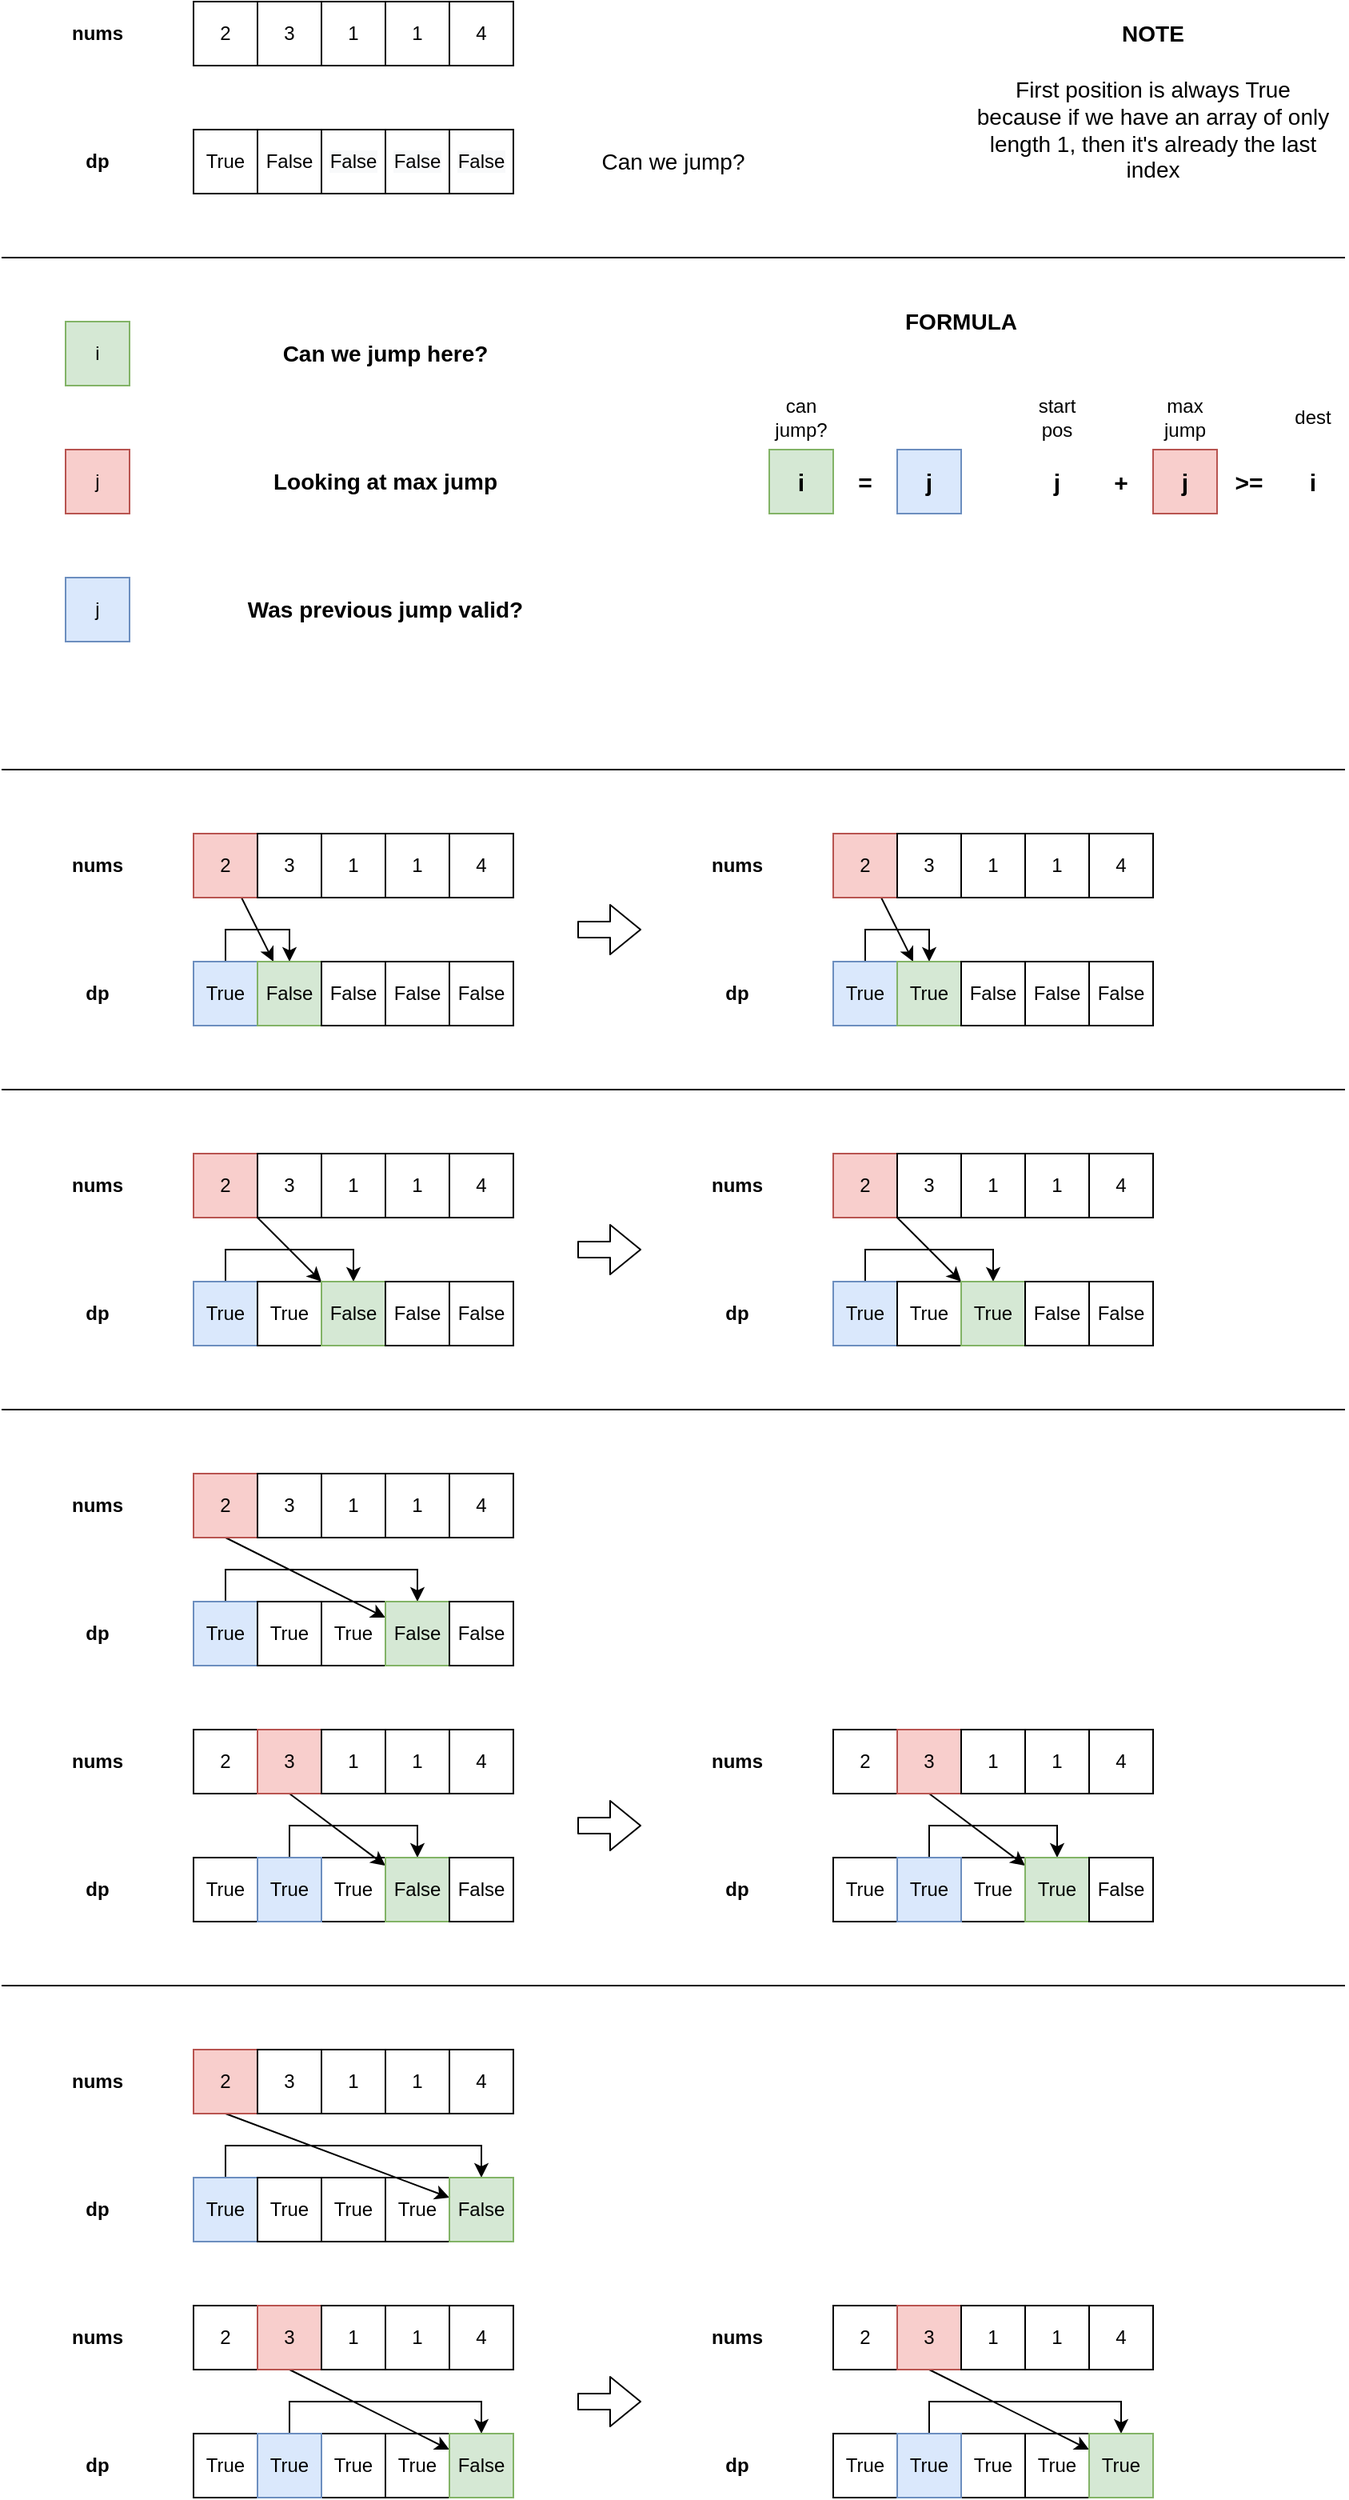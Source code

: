 <mxfile version="15.2.9" type="device"><diagram id="KZQVEzHMO0jpDMkzLU8p" name="Page-1"><mxGraphModel dx="1422" dy="805" grid="1" gridSize="10" guides="1" tooltips="1" connect="1" arrows="1" fold="1" page="1" pageScale="1" pageWidth="850" pageHeight="1100" math="0" shadow="0"><root><mxCell id="0"/><mxCell id="1" parent="0"/><mxCell id="sEmjUcZrNXA3cpRAIByS-242" value="True" style="rounded=0;whiteSpace=wrap;html=1;" vertex="1" parent="1"><mxGeometry x="640" y="1560" width="40" height="40" as="geometry"/></mxCell><mxCell id="sEmjUcZrNXA3cpRAIByS-211" value="True" style="rounded=0;whiteSpace=wrap;html=1;" vertex="1" parent="1"><mxGeometry x="240" y="1400" width="40" height="40" as="geometry"/></mxCell><mxCell id="sEmjUcZrNXA3cpRAIByS-124" value="True" style="rounded=0;whiteSpace=wrap;html=1;" vertex="1" parent="1"><mxGeometry x="200" y="1040" width="40" height="40" as="geometry"/></mxCell><mxCell id="sEmjUcZrNXA3cpRAIByS-1" value="2" style="rounded=0;whiteSpace=wrap;html=1;" vertex="1" parent="1"><mxGeometry x="120" y="40" width="40" height="40" as="geometry"/></mxCell><mxCell id="sEmjUcZrNXA3cpRAIByS-2" value="3" style="rounded=0;whiteSpace=wrap;html=1;" vertex="1" parent="1"><mxGeometry x="160" y="40" width="40" height="40" as="geometry"/></mxCell><mxCell id="sEmjUcZrNXA3cpRAIByS-3" value="1" style="rounded=0;whiteSpace=wrap;html=1;" vertex="1" parent="1"><mxGeometry x="200" y="40" width="40" height="40" as="geometry"/></mxCell><mxCell id="sEmjUcZrNXA3cpRAIByS-4" value="1" style="rounded=0;whiteSpace=wrap;html=1;" vertex="1" parent="1"><mxGeometry x="240" y="40" width="40" height="40" as="geometry"/></mxCell><mxCell id="sEmjUcZrNXA3cpRAIByS-5" value="4" style="rounded=0;whiteSpace=wrap;html=1;" vertex="1" parent="1"><mxGeometry x="280" y="40" width="40" height="40" as="geometry"/></mxCell><mxCell id="sEmjUcZrNXA3cpRAIByS-6" value="True" style="rounded=0;whiteSpace=wrap;html=1;" vertex="1" parent="1"><mxGeometry x="120" y="120" width="40" height="40" as="geometry"/></mxCell><mxCell id="sEmjUcZrNXA3cpRAIByS-7" value="False" style="rounded=0;whiteSpace=wrap;html=1;" vertex="1" parent="1"><mxGeometry x="160" y="120" width="40" height="40" as="geometry"/></mxCell><mxCell id="sEmjUcZrNXA3cpRAIByS-8" value="&lt;span style=&quot;color: rgb(0, 0, 0); font-family: helvetica; font-size: 12px; font-style: normal; font-weight: 400; letter-spacing: normal; text-align: center; text-indent: 0px; text-transform: none; word-spacing: 0px; background-color: rgb(248, 249, 250); display: inline; float: none;&quot;&gt;False&lt;/span&gt;" style="rounded=0;whiteSpace=wrap;html=1;" vertex="1" parent="1"><mxGeometry x="200" y="120" width="40" height="40" as="geometry"/></mxCell><mxCell id="sEmjUcZrNXA3cpRAIByS-9" value="&lt;span style=&quot;color: rgb(0, 0, 0); font-family: helvetica; font-size: 12px; font-style: normal; font-weight: 400; letter-spacing: normal; text-align: center; text-indent: 0px; text-transform: none; word-spacing: 0px; background-color: rgb(248, 249, 250); display: inline; float: none;&quot;&gt;False&lt;/span&gt;" style="rounded=0;whiteSpace=wrap;html=1;" vertex="1" parent="1"><mxGeometry x="240" y="120" width="40" height="40" as="geometry"/></mxCell><mxCell id="sEmjUcZrNXA3cpRAIByS-10" value="&lt;span style=&quot;color: rgb(0, 0, 0); font-family: helvetica; font-size: 12px; font-style: normal; font-weight: 400; letter-spacing: normal; text-align: center; text-indent: 0px; text-transform: none; word-spacing: 0px; background-color: rgb(248, 249, 250); display: inline; float: none;&quot;&gt;False&lt;/span&gt;" style="rounded=0;whiteSpace=wrap;html=1;" vertex="1" parent="1"><mxGeometry x="280" y="120" width="40" height="40" as="geometry"/></mxCell><mxCell id="sEmjUcZrNXA3cpRAIByS-11" value="nums" style="text;html=1;strokeColor=none;fillColor=none;align=center;verticalAlign=middle;whiteSpace=wrap;rounded=0;fontStyle=1" vertex="1" parent="1"><mxGeometry x="40" y="40" width="40" height="40" as="geometry"/></mxCell><mxCell id="sEmjUcZrNXA3cpRAIByS-12" value="dp" style="text;html=1;strokeColor=none;fillColor=none;align=center;verticalAlign=middle;whiteSpace=wrap;rounded=0;fontStyle=1" vertex="1" parent="1"><mxGeometry x="40" y="120" width="40" height="40" as="geometry"/></mxCell><mxCell id="sEmjUcZrNXA3cpRAIByS-19" value="" style="endArrow=none;html=1;" edge="1" parent="1"><mxGeometry width="50" height="50" relative="1" as="geometry"><mxPoint y="200" as="sourcePoint"/><mxPoint x="840" y="200" as="targetPoint"/></mxGeometry></mxCell><mxCell id="sEmjUcZrNXA3cpRAIByS-142" style="rounded=0;orthogonalLoop=1;jettySize=auto;html=1;fontSize=15;" edge="1" parent="1" source="sEmjUcZrNXA3cpRAIByS-20" target="sEmjUcZrNXA3cpRAIByS-26"><mxGeometry relative="1" as="geometry"><mxPoint x="220" y="620" as="targetPoint"/></mxGeometry></mxCell><mxCell id="sEmjUcZrNXA3cpRAIByS-20" value="2" style="rounded=0;whiteSpace=wrap;html=1;fillColor=#f8cecc;strokeColor=#b85450;" vertex="1" parent="1"><mxGeometry x="120" y="560" width="40" height="40" as="geometry"/></mxCell><mxCell id="sEmjUcZrNXA3cpRAIByS-21" value="3" style="rounded=0;whiteSpace=wrap;html=1;" vertex="1" parent="1"><mxGeometry x="160" y="560" width="40" height="40" as="geometry"/></mxCell><mxCell id="sEmjUcZrNXA3cpRAIByS-22" value="1" style="rounded=0;whiteSpace=wrap;html=1;" vertex="1" parent="1"><mxGeometry x="200" y="560" width="40" height="40" as="geometry"/></mxCell><mxCell id="sEmjUcZrNXA3cpRAIByS-23" value="1" style="rounded=0;whiteSpace=wrap;html=1;" vertex="1" parent="1"><mxGeometry x="240" y="560" width="40" height="40" as="geometry"/></mxCell><mxCell id="sEmjUcZrNXA3cpRAIByS-24" value="4" style="rounded=0;whiteSpace=wrap;html=1;" vertex="1" parent="1"><mxGeometry x="280" y="560" width="40" height="40" as="geometry"/></mxCell><mxCell id="sEmjUcZrNXA3cpRAIByS-146" style="edgeStyle=orthogonalEdgeStyle;rounded=0;orthogonalLoop=1;jettySize=auto;html=1;fontSize=15;" edge="1" parent="1" source="sEmjUcZrNXA3cpRAIByS-25" target="sEmjUcZrNXA3cpRAIByS-26"><mxGeometry relative="1" as="geometry"/></mxCell><mxCell id="sEmjUcZrNXA3cpRAIByS-25" value="True" style="rounded=0;whiteSpace=wrap;html=1;fillColor=#dae8fc;strokeColor=#6c8ebf;" vertex="1" parent="1"><mxGeometry x="120" y="640" width="40" height="40" as="geometry"/></mxCell><mxCell id="sEmjUcZrNXA3cpRAIByS-26" value="False" style="rounded=0;whiteSpace=wrap;html=1;fillColor=#d5e8d4;strokeColor=#82b366;" vertex="1" parent="1"><mxGeometry x="160" y="640" width="40" height="40" as="geometry"/></mxCell><mxCell id="sEmjUcZrNXA3cpRAIByS-30" value="nums" style="text;html=1;strokeColor=none;fillColor=none;align=center;verticalAlign=middle;whiteSpace=wrap;rounded=0;fontStyle=1" vertex="1" parent="1"><mxGeometry x="40" y="560" width="40" height="40" as="geometry"/></mxCell><mxCell id="sEmjUcZrNXA3cpRAIByS-31" value="dp" style="text;html=1;strokeColor=none;fillColor=none;align=center;verticalAlign=middle;whiteSpace=wrap;rounded=0;fontStyle=1" vertex="1" parent="1"><mxGeometry x="40" y="640" width="40" height="40" as="geometry"/></mxCell><mxCell id="sEmjUcZrNXA3cpRAIByS-32" value="i" style="rounded=0;whiteSpace=wrap;html=1;fillColor=#d5e8d4;strokeColor=#82b366;" vertex="1" parent="1"><mxGeometry x="40" y="240" width="40" height="40" as="geometry"/></mxCell><mxCell id="sEmjUcZrNXA3cpRAIByS-33" value="j" style="rounded=0;whiteSpace=wrap;html=1;fillColor=#f8cecc;strokeColor=#b85450;" vertex="1" parent="1"><mxGeometry x="40" y="320" width="40" height="40" as="geometry"/></mxCell><mxCell id="sEmjUcZrNXA3cpRAIByS-34" value="Can we jump here?" style="text;html=1;strokeColor=none;fillColor=none;align=center;verticalAlign=middle;whiteSpace=wrap;rounded=0;fontSize=14;fontStyle=1" vertex="1" parent="1"><mxGeometry x="120" y="240" width="240" height="40" as="geometry"/></mxCell><mxCell id="sEmjUcZrNXA3cpRAIByS-35" value="Looking at max jump" style="text;html=1;strokeColor=none;fillColor=none;align=center;verticalAlign=middle;whiteSpace=wrap;rounded=0;fontSize=14;fontStyle=1" vertex="1" parent="1"><mxGeometry x="120" y="320" width="240" height="40" as="geometry"/></mxCell><mxCell id="sEmjUcZrNXA3cpRAIByS-36" value="" style="endArrow=none;html=1;" edge="1" parent="1"><mxGeometry width="50" height="50" relative="1" as="geometry"><mxPoint y="520" as="sourcePoint"/><mxPoint x="840" y="520" as="targetPoint"/></mxGeometry></mxCell><mxCell id="sEmjUcZrNXA3cpRAIByS-38" value="NOTE" style="text;html=1;strokeColor=none;fillColor=none;align=center;verticalAlign=middle;whiteSpace=wrap;rounded=0;fontSize=14;fontStyle=1" vertex="1" parent="1"><mxGeometry x="600" y="40" width="240" height="40" as="geometry"/></mxCell><mxCell id="sEmjUcZrNXA3cpRAIByS-39" value="First position is always True&lt;br&gt;because if we have an array of only length 1, then it's already the last index" style="text;html=1;strokeColor=none;fillColor=none;align=center;verticalAlign=top;whiteSpace=wrap;rounded=0;fontSize=14;fontStyle=0" vertex="1" parent="1"><mxGeometry x="600" y="80" width="240" height="80" as="geometry"/></mxCell><mxCell id="sEmjUcZrNXA3cpRAIByS-40" value="Can we jump?" style="text;html=1;strokeColor=none;fillColor=none;align=center;verticalAlign=middle;whiteSpace=wrap;rounded=0;fontSize=14;" vertex="1" parent="1"><mxGeometry x="360" y="120" width="120" height="40" as="geometry"/></mxCell><mxCell id="sEmjUcZrNXA3cpRAIByS-41" value="FORMULA" style="text;html=1;strokeColor=none;fillColor=none;align=center;verticalAlign=middle;whiteSpace=wrap;rounded=0;fontSize=14;fontStyle=1" vertex="1" parent="1"><mxGeometry x="480" y="220" width="240" height="40" as="geometry"/></mxCell><mxCell id="sEmjUcZrNXA3cpRAIByS-42" value="i" style="rounded=0;whiteSpace=wrap;html=1;fillColor=#d5e8d4;strokeColor=#82b366;fontSize=15;fontStyle=1" vertex="1" parent="1"><mxGeometry x="480" y="320" width="40" height="40" as="geometry"/></mxCell><mxCell id="sEmjUcZrNXA3cpRAIByS-43" value="=" style="text;html=1;strokeColor=none;fillColor=none;align=center;verticalAlign=middle;whiteSpace=wrap;rounded=0;fontStyle=1;fontSize=15;" vertex="1" parent="1"><mxGeometry x="520" y="320" width="40" height="40" as="geometry"/></mxCell><mxCell id="sEmjUcZrNXA3cpRAIByS-44" value="start&lt;br&gt;pos" style="text;html=1;strokeColor=none;fillColor=none;align=center;verticalAlign=middle;whiteSpace=wrap;rounded=0;fontStyle=0" vertex="1" parent="1"><mxGeometry x="640" y="280" width="40" height="40" as="geometry"/></mxCell><mxCell id="sEmjUcZrNXA3cpRAIByS-45" value="j" style="rounded=0;whiteSpace=wrap;html=1;fillColor=#f8cecc;strokeColor=#b85450;fontSize=15;fontStyle=1" vertex="1" parent="1"><mxGeometry x="720" y="320" width="40" height="40" as="geometry"/></mxCell><mxCell id="sEmjUcZrNXA3cpRAIByS-46" value="j" style="text;html=1;strokeColor=none;fillColor=none;align=center;verticalAlign=middle;whiteSpace=wrap;rounded=0;fontStyle=1;fontSize=15;" vertex="1" parent="1"><mxGeometry x="640" y="320" width="40" height="40" as="geometry"/></mxCell><mxCell id="sEmjUcZrNXA3cpRAIByS-47" value="+" style="text;html=1;strokeColor=none;fillColor=none;align=center;verticalAlign=middle;whiteSpace=wrap;rounded=0;fontStyle=1;fontSize=15;" vertex="1" parent="1"><mxGeometry x="680" y="320" width="40" height="40" as="geometry"/></mxCell><mxCell id="sEmjUcZrNXA3cpRAIByS-48" value="&amp;gt;=" style="text;html=1;strokeColor=none;fillColor=none;align=center;verticalAlign=middle;whiteSpace=wrap;rounded=0;fontStyle=1;fontSize=15;" vertex="1" parent="1"><mxGeometry x="760" y="320" width="40" height="40" as="geometry"/></mxCell><mxCell id="sEmjUcZrNXA3cpRAIByS-49" value="i" style="text;html=1;strokeColor=none;fillColor=none;align=center;verticalAlign=middle;whiteSpace=wrap;rounded=0;fontStyle=1;fontSize=15;" vertex="1" parent="1"><mxGeometry x="800" y="320" width="40" height="40" as="geometry"/></mxCell><mxCell id="sEmjUcZrNXA3cpRAIByS-50" value="max&lt;br&gt;jump" style="text;html=1;strokeColor=none;fillColor=none;align=center;verticalAlign=middle;whiteSpace=wrap;rounded=0;fontStyle=0" vertex="1" parent="1"><mxGeometry x="720" y="280" width="40" height="40" as="geometry"/></mxCell><mxCell id="sEmjUcZrNXA3cpRAIByS-51" value="dest" style="text;html=1;strokeColor=none;fillColor=none;align=center;verticalAlign=middle;whiteSpace=wrap;rounded=0;fontStyle=0" vertex="1" parent="1"><mxGeometry x="800" y="280" width="40" height="40" as="geometry"/></mxCell><mxCell id="sEmjUcZrNXA3cpRAIByS-52" value="can&lt;br&gt;jump?" style="text;html=1;strokeColor=none;fillColor=none;align=center;verticalAlign=middle;whiteSpace=wrap;rounded=0;fontStyle=0" vertex="1" parent="1"><mxGeometry x="480" y="280" width="40" height="40" as="geometry"/></mxCell><mxCell id="sEmjUcZrNXA3cpRAIByS-143" style="edgeStyle=none;rounded=0;orthogonalLoop=1;jettySize=auto;html=1;fontSize=15;" edge="1" parent="1" source="sEmjUcZrNXA3cpRAIByS-53" target="sEmjUcZrNXA3cpRAIByS-59"><mxGeometry relative="1" as="geometry"/></mxCell><mxCell id="sEmjUcZrNXA3cpRAIByS-53" value="2" style="rounded=0;whiteSpace=wrap;html=1;fillColor=#f8cecc;strokeColor=#b85450;" vertex="1" parent="1"><mxGeometry x="520" y="560" width="40" height="40" as="geometry"/></mxCell><mxCell id="sEmjUcZrNXA3cpRAIByS-54" value="3" style="rounded=0;whiteSpace=wrap;html=1;" vertex="1" parent="1"><mxGeometry x="560" y="560" width="40" height="40" as="geometry"/></mxCell><mxCell id="sEmjUcZrNXA3cpRAIByS-55" value="1" style="rounded=0;whiteSpace=wrap;html=1;" vertex="1" parent="1"><mxGeometry x="600" y="560" width="40" height="40" as="geometry"/></mxCell><mxCell id="sEmjUcZrNXA3cpRAIByS-56" value="1" style="rounded=0;whiteSpace=wrap;html=1;" vertex="1" parent="1"><mxGeometry x="640" y="560" width="40" height="40" as="geometry"/></mxCell><mxCell id="sEmjUcZrNXA3cpRAIByS-57" value="4" style="rounded=0;whiteSpace=wrap;html=1;" vertex="1" parent="1"><mxGeometry x="680" y="560" width="40" height="40" as="geometry"/></mxCell><mxCell id="sEmjUcZrNXA3cpRAIByS-147" style="edgeStyle=orthogonalEdgeStyle;rounded=0;orthogonalLoop=1;jettySize=auto;html=1;fontSize=15;" edge="1" parent="1" source="sEmjUcZrNXA3cpRAIByS-58" target="sEmjUcZrNXA3cpRAIByS-59"><mxGeometry relative="1" as="geometry"/></mxCell><mxCell id="sEmjUcZrNXA3cpRAIByS-58" value="True" style="rounded=0;whiteSpace=wrap;html=1;fillColor=#dae8fc;strokeColor=#6c8ebf;" vertex="1" parent="1"><mxGeometry x="520" y="640" width="40" height="40" as="geometry"/></mxCell><mxCell id="sEmjUcZrNXA3cpRAIByS-59" value="True" style="rounded=0;whiteSpace=wrap;html=1;fillColor=#d5e8d4;strokeColor=#82b366;" vertex="1" parent="1"><mxGeometry x="560" y="640" width="40" height="40" as="geometry"/></mxCell><mxCell id="sEmjUcZrNXA3cpRAIByS-63" value="nums" style="text;html=1;strokeColor=none;fillColor=none;align=center;verticalAlign=middle;whiteSpace=wrap;rounded=0;fontStyle=1" vertex="1" parent="1"><mxGeometry x="440" y="560" width="40" height="40" as="geometry"/></mxCell><mxCell id="sEmjUcZrNXA3cpRAIByS-64" value="dp" style="text;html=1;strokeColor=none;fillColor=none;align=center;verticalAlign=middle;whiteSpace=wrap;rounded=0;fontStyle=1" vertex="1" parent="1"><mxGeometry x="440" y="640" width="40" height="40" as="geometry"/></mxCell><mxCell id="sEmjUcZrNXA3cpRAIByS-65" value="" style="shape=flexArrow;endArrow=classic;html=1;fontSize=15;" edge="1" parent="1"><mxGeometry width="50" height="50" relative="1" as="geometry"><mxPoint x="360" y="620" as="sourcePoint"/><mxPoint x="400" y="620" as="targetPoint"/></mxGeometry></mxCell><mxCell id="sEmjUcZrNXA3cpRAIByS-144" style="edgeStyle=none;rounded=0;orthogonalLoop=1;jettySize=auto;html=1;fontSize=15;" edge="1" parent="1" source="sEmjUcZrNXA3cpRAIByS-66" target="sEmjUcZrNXA3cpRAIByS-79"><mxGeometry relative="1" as="geometry"/></mxCell><mxCell id="sEmjUcZrNXA3cpRAIByS-66" value="2" style="rounded=0;whiteSpace=wrap;html=1;fillColor=#f8cecc;strokeColor=#b85450;" vertex="1" parent="1"><mxGeometry x="120" y="760" width="40" height="40" as="geometry"/></mxCell><mxCell id="sEmjUcZrNXA3cpRAIByS-67" value="3" style="rounded=0;whiteSpace=wrap;html=1;" vertex="1" parent="1"><mxGeometry x="160" y="760" width="40" height="40" as="geometry"/></mxCell><mxCell id="sEmjUcZrNXA3cpRAIByS-68" value="1" style="rounded=0;whiteSpace=wrap;html=1;" vertex="1" parent="1"><mxGeometry x="200" y="760" width="40" height="40" as="geometry"/></mxCell><mxCell id="sEmjUcZrNXA3cpRAIByS-69" value="1" style="rounded=0;whiteSpace=wrap;html=1;" vertex="1" parent="1"><mxGeometry x="240" y="760" width="40" height="40" as="geometry"/></mxCell><mxCell id="sEmjUcZrNXA3cpRAIByS-70" value="4" style="rounded=0;whiteSpace=wrap;html=1;" vertex="1" parent="1"><mxGeometry x="280" y="760" width="40" height="40" as="geometry"/></mxCell><mxCell id="sEmjUcZrNXA3cpRAIByS-148" style="edgeStyle=orthogonalEdgeStyle;rounded=0;orthogonalLoop=1;jettySize=auto;html=1;fontSize=15;" edge="1" parent="1" source="sEmjUcZrNXA3cpRAIByS-71" target="sEmjUcZrNXA3cpRAIByS-79"><mxGeometry relative="1" as="geometry"><Array as="points"><mxPoint x="140" y="820"/><mxPoint x="220" y="820"/></Array></mxGeometry></mxCell><mxCell id="sEmjUcZrNXA3cpRAIByS-71" value="True" style="rounded=0;whiteSpace=wrap;html=1;fillColor=#dae8fc;strokeColor=#6c8ebf;" vertex="1" parent="1"><mxGeometry x="120" y="840" width="40" height="40" as="geometry"/></mxCell><mxCell id="sEmjUcZrNXA3cpRAIByS-72" value="True" style="rounded=0;whiteSpace=wrap;html=1;" vertex="1" parent="1"><mxGeometry x="160" y="840" width="40" height="40" as="geometry"/></mxCell><mxCell id="sEmjUcZrNXA3cpRAIByS-76" value="nums" style="text;html=1;strokeColor=none;fillColor=none;align=center;verticalAlign=middle;whiteSpace=wrap;rounded=0;fontStyle=1" vertex="1" parent="1"><mxGeometry x="40" y="760" width="40" height="40" as="geometry"/></mxCell><mxCell id="sEmjUcZrNXA3cpRAIByS-77" value="dp" style="text;html=1;strokeColor=none;fillColor=none;align=center;verticalAlign=middle;whiteSpace=wrap;rounded=0;fontStyle=1" vertex="1" parent="1"><mxGeometry x="40" y="840" width="40" height="40" as="geometry"/></mxCell><mxCell id="sEmjUcZrNXA3cpRAIByS-79" value="False" style="rounded=0;whiteSpace=wrap;html=1;fillColor=#d5e8d4;strokeColor=#82b366;" vertex="1" parent="1"><mxGeometry x="200" y="840" width="40" height="40" as="geometry"/></mxCell><mxCell id="sEmjUcZrNXA3cpRAIByS-80" value="False" style="rounded=0;whiteSpace=wrap;html=1;" vertex="1" parent="1"><mxGeometry x="240" y="840" width="40" height="40" as="geometry"/></mxCell><mxCell id="sEmjUcZrNXA3cpRAIByS-81" value="False" style="rounded=0;whiteSpace=wrap;html=1;" vertex="1" parent="1"><mxGeometry x="280" y="840" width="40" height="40" as="geometry"/></mxCell><mxCell id="sEmjUcZrNXA3cpRAIByS-82" value="False" style="rounded=0;whiteSpace=wrap;html=1;" vertex="1" parent="1"><mxGeometry x="600" y="640" width="40" height="40" as="geometry"/></mxCell><mxCell id="sEmjUcZrNXA3cpRAIByS-83" value="False" style="rounded=0;whiteSpace=wrap;html=1;" vertex="1" parent="1"><mxGeometry x="640" y="640" width="40" height="40" as="geometry"/></mxCell><mxCell id="sEmjUcZrNXA3cpRAIByS-84" value="False" style="rounded=0;whiteSpace=wrap;html=1;" vertex="1" parent="1"><mxGeometry x="680" y="640" width="40" height="40" as="geometry"/></mxCell><mxCell id="sEmjUcZrNXA3cpRAIByS-85" value="False" style="rounded=0;whiteSpace=wrap;html=1;" vertex="1" parent="1"><mxGeometry x="200" y="640" width="40" height="40" as="geometry"/></mxCell><mxCell id="sEmjUcZrNXA3cpRAIByS-86" value="False" style="rounded=0;whiteSpace=wrap;html=1;" vertex="1" parent="1"><mxGeometry x="240" y="640" width="40" height="40" as="geometry"/></mxCell><mxCell id="sEmjUcZrNXA3cpRAIByS-87" value="False" style="rounded=0;whiteSpace=wrap;html=1;" vertex="1" parent="1"><mxGeometry x="280" y="640" width="40" height="40" as="geometry"/></mxCell><mxCell id="sEmjUcZrNXA3cpRAIByS-88" value="j" style="rounded=0;whiteSpace=wrap;html=1;fillColor=#dae8fc;strokeColor=#6c8ebf;" vertex="1" parent="1"><mxGeometry x="40" y="400" width="40" height="40" as="geometry"/></mxCell><mxCell id="sEmjUcZrNXA3cpRAIByS-89" value="Was previous jump valid?" style="text;html=1;strokeColor=none;fillColor=none;align=center;verticalAlign=middle;whiteSpace=wrap;rounded=0;fontSize=14;fontStyle=1" vertex="1" parent="1"><mxGeometry x="120" y="400" width="240" height="40" as="geometry"/></mxCell><mxCell id="sEmjUcZrNXA3cpRAIByS-99" value="j" style="rounded=0;whiteSpace=wrap;html=1;fillColor=#dae8fc;strokeColor=#6c8ebf;fontStyle=1;fontSize=15;" vertex="1" parent="1"><mxGeometry x="560" y="320" width="40" height="40" as="geometry"/></mxCell><mxCell id="sEmjUcZrNXA3cpRAIByS-100" value="" style="shape=flexArrow;endArrow=classic;html=1;fontSize=15;" edge="1" parent="1"><mxGeometry width="50" height="50" relative="1" as="geometry"><mxPoint x="360" y="820" as="sourcePoint"/><mxPoint x="400" y="820" as="targetPoint"/></mxGeometry></mxCell><mxCell id="sEmjUcZrNXA3cpRAIByS-145" style="edgeStyle=none;rounded=0;orthogonalLoop=1;jettySize=auto;html=1;fontSize=15;" edge="1" parent="1" source="sEmjUcZrNXA3cpRAIByS-101" target="sEmjUcZrNXA3cpRAIByS-110"><mxGeometry relative="1" as="geometry"/></mxCell><mxCell id="sEmjUcZrNXA3cpRAIByS-101" value="2" style="rounded=0;whiteSpace=wrap;html=1;fillColor=#f8cecc;strokeColor=#b85450;" vertex="1" parent="1"><mxGeometry x="520" y="760" width="40" height="40" as="geometry"/></mxCell><mxCell id="sEmjUcZrNXA3cpRAIByS-102" value="3" style="rounded=0;whiteSpace=wrap;html=1;" vertex="1" parent="1"><mxGeometry x="560" y="760" width="40" height="40" as="geometry"/></mxCell><mxCell id="sEmjUcZrNXA3cpRAIByS-103" value="1" style="rounded=0;whiteSpace=wrap;html=1;" vertex="1" parent="1"><mxGeometry x="600" y="760" width="40" height="40" as="geometry"/></mxCell><mxCell id="sEmjUcZrNXA3cpRAIByS-104" value="1" style="rounded=0;whiteSpace=wrap;html=1;" vertex="1" parent="1"><mxGeometry x="640" y="760" width="40" height="40" as="geometry"/></mxCell><mxCell id="sEmjUcZrNXA3cpRAIByS-105" value="4" style="rounded=0;whiteSpace=wrap;html=1;" vertex="1" parent="1"><mxGeometry x="680" y="760" width="40" height="40" as="geometry"/></mxCell><mxCell id="sEmjUcZrNXA3cpRAIByS-149" style="edgeStyle=orthogonalEdgeStyle;rounded=0;orthogonalLoop=1;jettySize=auto;html=1;fontSize=15;" edge="1" parent="1" source="sEmjUcZrNXA3cpRAIByS-106" target="sEmjUcZrNXA3cpRAIByS-110"><mxGeometry relative="1" as="geometry"><Array as="points"><mxPoint x="540" y="820"/><mxPoint x="620" y="820"/></Array></mxGeometry></mxCell><mxCell id="sEmjUcZrNXA3cpRAIByS-106" value="True" style="rounded=0;whiteSpace=wrap;html=1;fillColor=#dae8fc;strokeColor=#6c8ebf;" vertex="1" parent="1"><mxGeometry x="520" y="840" width="40" height="40" as="geometry"/></mxCell><mxCell id="sEmjUcZrNXA3cpRAIByS-107" value="True" style="rounded=0;whiteSpace=wrap;html=1;" vertex="1" parent="1"><mxGeometry x="560" y="840" width="40" height="40" as="geometry"/></mxCell><mxCell id="sEmjUcZrNXA3cpRAIByS-108" value="nums" style="text;html=1;strokeColor=none;fillColor=none;align=center;verticalAlign=middle;whiteSpace=wrap;rounded=0;fontStyle=1" vertex="1" parent="1"><mxGeometry x="440" y="760" width="40" height="40" as="geometry"/></mxCell><mxCell id="sEmjUcZrNXA3cpRAIByS-109" value="dp" style="text;html=1;strokeColor=none;fillColor=none;align=center;verticalAlign=middle;whiteSpace=wrap;rounded=0;fontStyle=1" vertex="1" parent="1"><mxGeometry x="440" y="840" width="40" height="40" as="geometry"/></mxCell><mxCell id="sEmjUcZrNXA3cpRAIByS-110" value="True" style="rounded=0;whiteSpace=wrap;html=1;fillColor=#d5e8d4;strokeColor=#82b366;" vertex="1" parent="1"><mxGeometry x="600" y="840" width="40" height="40" as="geometry"/></mxCell><mxCell id="sEmjUcZrNXA3cpRAIByS-111" value="False" style="rounded=0;whiteSpace=wrap;html=1;" vertex="1" parent="1"><mxGeometry x="640" y="840" width="40" height="40" as="geometry"/></mxCell><mxCell id="sEmjUcZrNXA3cpRAIByS-112" value="False" style="rounded=0;whiteSpace=wrap;html=1;" vertex="1" parent="1"><mxGeometry x="680" y="840" width="40" height="40" as="geometry"/></mxCell><mxCell id="sEmjUcZrNXA3cpRAIByS-114" value="" style="endArrow=none;html=1;" edge="1" parent="1"><mxGeometry width="50" height="50" relative="1" as="geometry"><mxPoint y="720" as="sourcePoint"/><mxPoint x="840" y="720" as="targetPoint"/></mxGeometry></mxCell><mxCell id="sEmjUcZrNXA3cpRAIByS-152" style="rounded=0;orthogonalLoop=1;jettySize=auto;html=1;fontSize=15;exitX=0.5;exitY=1;exitDx=0;exitDy=0;" edge="1" parent="1" source="sEmjUcZrNXA3cpRAIByS-115" target="sEmjUcZrNXA3cpRAIByS-125"><mxGeometry relative="1" as="geometry"/></mxCell><mxCell id="sEmjUcZrNXA3cpRAIByS-115" value="2" style="rounded=0;whiteSpace=wrap;html=1;fillColor=#f8cecc;strokeColor=#b85450;" vertex="1" parent="1"><mxGeometry x="120" y="960" width="40" height="40" as="geometry"/></mxCell><mxCell id="sEmjUcZrNXA3cpRAIByS-116" value="3" style="rounded=0;whiteSpace=wrap;html=1;" vertex="1" parent="1"><mxGeometry x="160" y="960" width="40" height="40" as="geometry"/></mxCell><mxCell id="sEmjUcZrNXA3cpRAIByS-117" value="1" style="rounded=0;whiteSpace=wrap;html=1;" vertex="1" parent="1"><mxGeometry x="200" y="960" width="40" height="40" as="geometry"/></mxCell><mxCell id="sEmjUcZrNXA3cpRAIByS-118" value="1" style="rounded=0;whiteSpace=wrap;html=1;" vertex="1" parent="1"><mxGeometry x="240" y="960" width="40" height="40" as="geometry"/></mxCell><mxCell id="sEmjUcZrNXA3cpRAIByS-119" value="4" style="rounded=0;whiteSpace=wrap;html=1;" vertex="1" parent="1"><mxGeometry x="280" y="960" width="40" height="40" as="geometry"/></mxCell><mxCell id="sEmjUcZrNXA3cpRAIByS-151" style="edgeStyle=orthogonalEdgeStyle;rounded=0;orthogonalLoop=1;jettySize=auto;html=1;fontSize=15;" edge="1" parent="1" source="sEmjUcZrNXA3cpRAIByS-120" target="sEmjUcZrNXA3cpRAIByS-125"><mxGeometry relative="1" as="geometry"><Array as="points"><mxPoint x="140" y="1020"/><mxPoint x="260" y="1020"/></Array></mxGeometry></mxCell><mxCell id="sEmjUcZrNXA3cpRAIByS-120" value="True" style="rounded=0;whiteSpace=wrap;html=1;fillColor=#dae8fc;strokeColor=#6c8ebf;" vertex="1" parent="1"><mxGeometry x="120" y="1040" width="40" height="40" as="geometry"/></mxCell><mxCell id="sEmjUcZrNXA3cpRAIByS-121" value="True" style="rounded=0;whiteSpace=wrap;html=1;" vertex="1" parent="1"><mxGeometry x="160" y="1040" width="40" height="40" as="geometry"/></mxCell><mxCell id="sEmjUcZrNXA3cpRAIByS-122" value="nums" style="text;html=1;strokeColor=none;fillColor=none;align=center;verticalAlign=middle;whiteSpace=wrap;rounded=0;fontStyle=1" vertex="1" parent="1"><mxGeometry x="40" y="960" width="40" height="40" as="geometry"/></mxCell><mxCell id="sEmjUcZrNXA3cpRAIByS-123" value="dp" style="text;html=1;strokeColor=none;fillColor=none;align=center;verticalAlign=middle;whiteSpace=wrap;rounded=0;fontStyle=1" vertex="1" parent="1"><mxGeometry x="40" y="1040" width="40" height="40" as="geometry"/></mxCell><mxCell id="sEmjUcZrNXA3cpRAIByS-125" value="False" style="rounded=0;whiteSpace=wrap;html=1;fillColor=#d5e8d4;strokeColor=#82b366;" vertex="1" parent="1"><mxGeometry x="240" y="1040" width="40" height="40" as="geometry"/></mxCell><mxCell id="sEmjUcZrNXA3cpRAIByS-126" value="False" style="rounded=0;whiteSpace=wrap;html=1;" vertex="1" parent="1"><mxGeometry x="280" y="1040" width="40" height="40" as="geometry"/></mxCell><mxCell id="sEmjUcZrNXA3cpRAIByS-140" value="" style="endArrow=none;html=1;" edge="1" parent="1"><mxGeometry width="50" height="50" relative="1" as="geometry"><mxPoint y="920" as="sourcePoint"/><mxPoint x="840" y="920" as="targetPoint"/></mxGeometry></mxCell><mxCell id="sEmjUcZrNXA3cpRAIByS-153" value="True" style="rounded=0;whiteSpace=wrap;html=1;" vertex="1" parent="1"><mxGeometry x="200" y="1200" width="40" height="40" as="geometry"/></mxCell><mxCell id="sEmjUcZrNXA3cpRAIByS-154" style="rounded=0;orthogonalLoop=1;jettySize=auto;html=1;fontSize=15;exitX=0.5;exitY=1;exitDx=0;exitDy=0;" edge="1" parent="1" source="sEmjUcZrNXA3cpRAIByS-156" target="sEmjUcZrNXA3cpRAIByS-165"><mxGeometry relative="1" as="geometry"/></mxCell><mxCell id="sEmjUcZrNXA3cpRAIByS-155" value="2" style="rounded=0;whiteSpace=wrap;html=1;" vertex="1" parent="1"><mxGeometry x="120" y="1120" width="40" height="40" as="geometry"/></mxCell><mxCell id="sEmjUcZrNXA3cpRAIByS-156" value="3" style="rounded=0;whiteSpace=wrap;html=1;fillColor=#f8cecc;strokeColor=#b85450;" vertex="1" parent="1"><mxGeometry x="160" y="1120" width="40" height="40" as="geometry"/></mxCell><mxCell id="sEmjUcZrNXA3cpRAIByS-157" value="1" style="rounded=0;whiteSpace=wrap;html=1;" vertex="1" parent="1"><mxGeometry x="200" y="1120" width="40" height="40" as="geometry"/></mxCell><mxCell id="sEmjUcZrNXA3cpRAIByS-158" value="1" style="rounded=0;whiteSpace=wrap;html=1;" vertex="1" parent="1"><mxGeometry x="240" y="1120" width="40" height="40" as="geometry"/></mxCell><mxCell id="sEmjUcZrNXA3cpRAIByS-159" value="4" style="rounded=0;whiteSpace=wrap;html=1;" vertex="1" parent="1"><mxGeometry x="280" y="1120" width="40" height="40" as="geometry"/></mxCell><mxCell id="sEmjUcZrNXA3cpRAIByS-161" value="True" style="rounded=0;whiteSpace=wrap;html=1;" vertex="1" parent="1"><mxGeometry x="120" y="1200" width="40" height="40" as="geometry"/></mxCell><mxCell id="sEmjUcZrNXA3cpRAIByS-181" style="edgeStyle=orthogonalEdgeStyle;rounded=0;orthogonalLoop=1;jettySize=auto;html=1;fontSize=15;" edge="1" parent="1" source="sEmjUcZrNXA3cpRAIByS-162" target="sEmjUcZrNXA3cpRAIByS-165"><mxGeometry relative="1" as="geometry"><Array as="points"><mxPoint x="180" y="1180"/><mxPoint x="260" y="1180"/></Array></mxGeometry></mxCell><mxCell id="sEmjUcZrNXA3cpRAIByS-162" value="True" style="rounded=0;whiteSpace=wrap;html=1;fillColor=#dae8fc;strokeColor=#6c8ebf;" vertex="1" parent="1"><mxGeometry x="160" y="1200" width="40" height="40" as="geometry"/></mxCell><mxCell id="sEmjUcZrNXA3cpRAIByS-163" value="nums" style="text;html=1;strokeColor=none;fillColor=none;align=center;verticalAlign=middle;whiteSpace=wrap;rounded=0;fontStyle=1" vertex="1" parent="1"><mxGeometry x="40" y="1120" width="40" height="40" as="geometry"/></mxCell><mxCell id="sEmjUcZrNXA3cpRAIByS-164" value="dp" style="text;html=1;strokeColor=none;fillColor=none;align=center;verticalAlign=middle;whiteSpace=wrap;rounded=0;fontStyle=1" vertex="1" parent="1"><mxGeometry x="40" y="1200" width="40" height="40" as="geometry"/></mxCell><mxCell id="sEmjUcZrNXA3cpRAIByS-165" value="False" style="rounded=0;whiteSpace=wrap;html=1;fillColor=#d5e8d4;strokeColor=#82b366;" vertex="1" parent="1"><mxGeometry x="240" y="1200" width="40" height="40" as="geometry"/></mxCell><mxCell id="sEmjUcZrNXA3cpRAIByS-166" value="False" style="rounded=0;whiteSpace=wrap;html=1;" vertex="1" parent="1"><mxGeometry x="280" y="1200" width="40" height="40" as="geometry"/></mxCell><mxCell id="sEmjUcZrNXA3cpRAIByS-167" value="" style="shape=flexArrow;endArrow=classic;html=1;fontSize=15;" edge="1" parent="1"><mxGeometry width="50" height="50" relative="1" as="geometry"><mxPoint x="360" y="1180" as="sourcePoint"/><mxPoint x="400" y="1180" as="targetPoint"/></mxGeometry></mxCell><mxCell id="sEmjUcZrNXA3cpRAIByS-182" value="True" style="rounded=0;whiteSpace=wrap;html=1;" vertex="1" parent="1"><mxGeometry x="600" y="1200" width="40" height="40" as="geometry"/></mxCell><mxCell id="sEmjUcZrNXA3cpRAIByS-183" style="rounded=0;orthogonalLoop=1;jettySize=auto;html=1;fontSize=15;exitX=0.5;exitY=1;exitDx=0;exitDy=0;" edge="1" parent="1" source="sEmjUcZrNXA3cpRAIByS-185" target="sEmjUcZrNXA3cpRAIByS-194"><mxGeometry relative="1" as="geometry"/></mxCell><mxCell id="sEmjUcZrNXA3cpRAIByS-184" value="2" style="rounded=0;whiteSpace=wrap;html=1;" vertex="1" parent="1"><mxGeometry x="520" y="1120" width="40" height="40" as="geometry"/></mxCell><mxCell id="sEmjUcZrNXA3cpRAIByS-185" value="3" style="rounded=0;whiteSpace=wrap;html=1;fillColor=#f8cecc;strokeColor=#b85450;" vertex="1" parent="1"><mxGeometry x="560" y="1120" width="40" height="40" as="geometry"/></mxCell><mxCell id="sEmjUcZrNXA3cpRAIByS-186" value="1" style="rounded=0;whiteSpace=wrap;html=1;" vertex="1" parent="1"><mxGeometry x="600" y="1120" width="40" height="40" as="geometry"/></mxCell><mxCell id="sEmjUcZrNXA3cpRAIByS-187" value="1" style="rounded=0;whiteSpace=wrap;html=1;" vertex="1" parent="1"><mxGeometry x="640" y="1120" width="40" height="40" as="geometry"/></mxCell><mxCell id="sEmjUcZrNXA3cpRAIByS-188" value="4" style="rounded=0;whiteSpace=wrap;html=1;" vertex="1" parent="1"><mxGeometry x="680" y="1120" width="40" height="40" as="geometry"/></mxCell><mxCell id="sEmjUcZrNXA3cpRAIByS-189" value="True" style="rounded=0;whiteSpace=wrap;html=1;" vertex="1" parent="1"><mxGeometry x="520" y="1200" width="40" height="40" as="geometry"/></mxCell><mxCell id="sEmjUcZrNXA3cpRAIByS-190" style="edgeStyle=orthogonalEdgeStyle;rounded=0;orthogonalLoop=1;jettySize=auto;html=1;fontSize=15;" edge="1" parent="1" source="sEmjUcZrNXA3cpRAIByS-191" target="sEmjUcZrNXA3cpRAIByS-194"><mxGeometry relative="1" as="geometry"><Array as="points"><mxPoint x="580" y="1180"/><mxPoint x="660" y="1180"/></Array></mxGeometry></mxCell><mxCell id="sEmjUcZrNXA3cpRAIByS-191" value="True" style="rounded=0;whiteSpace=wrap;html=1;fillColor=#dae8fc;strokeColor=#6c8ebf;" vertex="1" parent="1"><mxGeometry x="560" y="1200" width="40" height="40" as="geometry"/></mxCell><mxCell id="sEmjUcZrNXA3cpRAIByS-192" value="nums" style="text;html=1;strokeColor=none;fillColor=none;align=center;verticalAlign=middle;whiteSpace=wrap;rounded=0;fontStyle=1" vertex="1" parent="1"><mxGeometry x="440" y="1120" width="40" height="40" as="geometry"/></mxCell><mxCell id="sEmjUcZrNXA3cpRAIByS-193" value="dp" style="text;html=1;strokeColor=none;fillColor=none;align=center;verticalAlign=middle;whiteSpace=wrap;rounded=0;fontStyle=1" vertex="1" parent="1"><mxGeometry x="440" y="1200" width="40" height="40" as="geometry"/></mxCell><mxCell id="sEmjUcZrNXA3cpRAIByS-194" value="True" style="rounded=0;whiteSpace=wrap;html=1;fillColor=#d5e8d4;strokeColor=#82b366;" vertex="1" parent="1"><mxGeometry x="640" y="1200" width="40" height="40" as="geometry"/></mxCell><mxCell id="sEmjUcZrNXA3cpRAIByS-195" value="False" style="rounded=0;whiteSpace=wrap;html=1;" vertex="1" parent="1"><mxGeometry x="680" y="1200" width="40" height="40" as="geometry"/></mxCell><mxCell id="sEmjUcZrNXA3cpRAIByS-197" value="" style="endArrow=none;html=1;" edge="1" parent="1"><mxGeometry width="50" height="50" relative="1" as="geometry"><mxPoint y="1280" as="sourcePoint"/><mxPoint x="840" y="1280" as="targetPoint"/></mxGeometry></mxCell><mxCell id="sEmjUcZrNXA3cpRAIByS-198" value="True" style="rounded=0;whiteSpace=wrap;html=1;" vertex="1" parent="1"><mxGeometry x="200" y="1400" width="40" height="40" as="geometry"/></mxCell><mxCell id="sEmjUcZrNXA3cpRAIByS-199" style="rounded=0;orthogonalLoop=1;jettySize=auto;html=1;fontSize=15;exitX=0.5;exitY=1;exitDx=0;exitDy=0;" edge="1" parent="1" source="sEmjUcZrNXA3cpRAIByS-200" target="sEmjUcZrNXA3cpRAIByS-212"><mxGeometry relative="1" as="geometry"/></mxCell><mxCell id="sEmjUcZrNXA3cpRAIByS-200" value="2" style="rounded=0;whiteSpace=wrap;html=1;fillColor=#f8cecc;strokeColor=#b85450;" vertex="1" parent="1"><mxGeometry x="120" y="1320" width="40" height="40" as="geometry"/></mxCell><mxCell id="sEmjUcZrNXA3cpRAIByS-202" value="3" style="rounded=0;whiteSpace=wrap;html=1;" vertex="1" parent="1"><mxGeometry x="160" y="1320" width="40" height="40" as="geometry"/></mxCell><mxCell id="sEmjUcZrNXA3cpRAIByS-203" value="1" style="rounded=0;whiteSpace=wrap;html=1;" vertex="1" parent="1"><mxGeometry x="200" y="1320" width="40" height="40" as="geometry"/></mxCell><mxCell id="sEmjUcZrNXA3cpRAIByS-204" value="1" style="rounded=0;whiteSpace=wrap;html=1;" vertex="1" parent="1"><mxGeometry x="240" y="1320" width="40" height="40" as="geometry"/></mxCell><mxCell id="sEmjUcZrNXA3cpRAIByS-205" value="4" style="rounded=0;whiteSpace=wrap;html=1;" vertex="1" parent="1"><mxGeometry x="280" y="1320" width="40" height="40" as="geometry"/></mxCell><mxCell id="sEmjUcZrNXA3cpRAIByS-213" style="edgeStyle=orthogonalEdgeStyle;rounded=0;orthogonalLoop=1;jettySize=auto;html=1;fontSize=15;" edge="1" parent="1" source="sEmjUcZrNXA3cpRAIByS-207" target="sEmjUcZrNXA3cpRAIByS-212"><mxGeometry relative="1" as="geometry"><Array as="points"><mxPoint x="140" y="1380"/><mxPoint x="300" y="1380"/></Array></mxGeometry></mxCell><mxCell id="sEmjUcZrNXA3cpRAIByS-207" value="True" style="rounded=0;whiteSpace=wrap;html=1;fillColor=#dae8fc;strokeColor=#6c8ebf;" vertex="1" parent="1"><mxGeometry x="120" y="1400" width="40" height="40" as="geometry"/></mxCell><mxCell id="sEmjUcZrNXA3cpRAIByS-208" value="True" style="rounded=0;whiteSpace=wrap;html=1;" vertex="1" parent="1"><mxGeometry x="160" y="1400" width="40" height="40" as="geometry"/></mxCell><mxCell id="sEmjUcZrNXA3cpRAIByS-209" value="nums" style="text;html=1;strokeColor=none;fillColor=none;align=center;verticalAlign=middle;whiteSpace=wrap;rounded=0;fontStyle=1" vertex="1" parent="1"><mxGeometry x="40" y="1320" width="40" height="40" as="geometry"/></mxCell><mxCell id="sEmjUcZrNXA3cpRAIByS-210" value="dp" style="text;html=1;strokeColor=none;fillColor=none;align=center;verticalAlign=middle;whiteSpace=wrap;rounded=0;fontStyle=1" vertex="1" parent="1"><mxGeometry x="40" y="1400" width="40" height="40" as="geometry"/></mxCell><mxCell id="sEmjUcZrNXA3cpRAIByS-212" value="False" style="rounded=0;whiteSpace=wrap;html=1;fillColor=#d5e8d4;strokeColor=#82b366;" vertex="1" parent="1"><mxGeometry x="280" y="1400" width="40" height="40" as="geometry"/></mxCell><mxCell id="sEmjUcZrNXA3cpRAIByS-214" value="True" style="rounded=0;whiteSpace=wrap;html=1;" vertex="1" parent="1"><mxGeometry x="240" y="1560" width="40" height="40" as="geometry"/></mxCell><mxCell id="sEmjUcZrNXA3cpRAIByS-215" value="True" style="rounded=0;whiteSpace=wrap;html=1;" vertex="1" parent="1"><mxGeometry x="200" y="1560" width="40" height="40" as="geometry"/></mxCell><mxCell id="sEmjUcZrNXA3cpRAIByS-216" style="rounded=0;orthogonalLoop=1;jettySize=auto;html=1;fontSize=15;exitX=0.5;exitY=1;exitDx=0;exitDy=0;" edge="1" parent="1" source="sEmjUcZrNXA3cpRAIByS-218" target="sEmjUcZrNXA3cpRAIByS-227"><mxGeometry relative="1" as="geometry"/></mxCell><mxCell id="sEmjUcZrNXA3cpRAIByS-217" value="2" style="rounded=0;whiteSpace=wrap;html=1;" vertex="1" parent="1"><mxGeometry x="120" y="1480" width="40" height="40" as="geometry"/></mxCell><mxCell id="sEmjUcZrNXA3cpRAIByS-218" value="3" style="rounded=0;whiteSpace=wrap;html=1;fillColor=#f8cecc;strokeColor=#b85450;" vertex="1" parent="1"><mxGeometry x="160" y="1480" width="40" height="40" as="geometry"/></mxCell><mxCell id="sEmjUcZrNXA3cpRAIByS-219" value="1" style="rounded=0;whiteSpace=wrap;html=1;" vertex="1" parent="1"><mxGeometry x="200" y="1480" width="40" height="40" as="geometry"/></mxCell><mxCell id="sEmjUcZrNXA3cpRAIByS-220" value="1" style="rounded=0;whiteSpace=wrap;html=1;" vertex="1" parent="1"><mxGeometry x="240" y="1480" width="40" height="40" as="geometry"/></mxCell><mxCell id="sEmjUcZrNXA3cpRAIByS-221" value="4" style="rounded=0;whiteSpace=wrap;html=1;" vertex="1" parent="1"><mxGeometry x="280" y="1480" width="40" height="40" as="geometry"/></mxCell><mxCell id="sEmjUcZrNXA3cpRAIByS-223" value="True" style="rounded=0;whiteSpace=wrap;html=1;" vertex="1" parent="1"><mxGeometry x="120" y="1560" width="40" height="40" as="geometry"/></mxCell><mxCell id="sEmjUcZrNXA3cpRAIByS-228" style="edgeStyle=orthogonalEdgeStyle;rounded=0;orthogonalLoop=1;jettySize=auto;html=1;fontSize=15;" edge="1" parent="1" source="sEmjUcZrNXA3cpRAIByS-224" target="sEmjUcZrNXA3cpRAIByS-227"><mxGeometry relative="1" as="geometry"><Array as="points"><mxPoint x="180" y="1540"/><mxPoint x="300" y="1540"/></Array></mxGeometry></mxCell><mxCell id="sEmjUcZrNXA3cpRAIByS-224" value="True" style="rounded=0;whiteSpace=wrap;html=1;fillColor=#dae8fc;strokeColor=#6c8ebf;" vertex="1" parent="1"><mxGeometry x="160" y="1560" width="40" height="40" as="geometry"/></mxCell><mxCell id="sEmjUcZrNXA3cpRAIByS-225" value="nums" style="text;html=1;strokeColor=none;fillColor=none;align=center;verticalAlign=middle;whiteSpace=wrap;rounded=0;fontStyle=1" vertex="1" parent="1"><mxGeometry x="40" y="1480" width="40" height="40" as="geometry"/></mxCell><mxCell id="sEmjUcZrNXA3cpRAIByS-226" value="dp" style="text;html=1;strokeColor=none;fillColor=none;align=center;verticalAlign=middle;whiteSpace=wrap;rounded=0;fontStyle=1" vertex="1" parent="1"><mxGeometry x="40" y="1560" width="40" height="40" as="geometry"/></mxCell><mxCell id="sEmjUcZrNXA3cpRAIByS-227" value="False" style="rounded=0;whiteSpace=wrap;html=1;fillColor=#d5e8d4;strokeColor=#82b366;" vertex="1" parent="1"><mxGeometry x="280" y="1560" width="40" height="40" as="geometry"/></mxCell><mxCell id="sEmjUcZrNXA3cpRAIByS-229" value="" style="shape=flexArrow;endArrow=classic;html=1;fontSize=15;" edge="1" parent="1"><mxGeometry width="50" height="50" relative="1" as="geometry"><mxPoint x="360" y="1540" as="sourcePoint"/><mxPoint x="400" y="1540" as="targetPoint"/></mxGeometry></mxCell><mxCell id="sEmjUcZrNXA3cpRAIByS-230" value="True" style="rounded=0;whiteSpace=wrap;html=1;" vertex="1" parent="1"><mxGeometry x="600" y="1560" width="40" height="40" as="geometry"/></mxCell><mxCell id="sEmjUcZrNXA3cpRAIByS-231" style="rounded=0;orthogonalLoop=1;jettySize=auto;html=1;fontSize=15;exitX=0.5;exitY=1;exitDx=0;exitDy=0;" edge="1" parent="1" source="sEmjUcZrNXA3cpRAIByS-233" target="sEmjUcZrNXA3cpRAIByS-243"><mxGeometry relative="1" as="geometry"/></mxCell><mxCell id="sEmjUcZrNXA3cpRAIByS-232" value="2" style="rounded=0;whiteSpace=wrap;html=1;" vertex="1" parent="1"><mxGeometry x="520" y="1480" width="40" height="40" as="geometry"/></mxCell><mxCell id="sEmjUcZrNXA3cpRAIByS-233" value="3" style="rounded=0;whiteSpace=wrap;html=1;fillColor=#f8cecc;strokeColor=#b85450;" vertex="1" parent="1"><mxGeometry x="560" y="1480" width="40" height="40" as="geometry"/></mxCell><mxCell id="sEmjUcZrNXA3cpRAIByS-234" value="1" style="rounded=0;whiteSpace=wrap;html=1;" vertex="1" parent="1"><mxGeometry x="600" y="1480" width="40" height="40" as="geometry"/></mxCell><mxCell id="sEmjUcZrNXA3cpRAIByS-235" value="1" style="rounded=0;whiteSpace=wrap;html=1;" vertex="1" parent="1"><mxGeometry x="640" y="1480" width="40" height="40" as="geometry"/></mxCell><mxCell id="sEmjUcZrNXA3cpRAIByS-236" value="4" style="rounded=0;whiteSpace=wrap;html=1;" vertex="1" parent="1"><mxGeometry x="680" y="1480" width="40" height="40" as="geometry"/></mxCell><mxCell id="sEmjUcZrNXA3cpRAIByS-237" value="True" style="rounded=0;whiteSpace=wrap;html=1;" vertex="1" parent="1"><mxGeometry x="520" y="1560" width="40" height="40" as="geometry"/></mxCell><mxCell id="sEmjUcZrNXA3cpRAIByS-244" style="edgeStyle=orthogonalEdgeStyle;rounded=0;orthogonalLoop=1;jettySize=auto;html=1;fontSize=15;" edge="1" parent="1" source="sEmjUcZrNXA3cpRAIByS-239" target="sEmjUcZrNXA3cpRAIByS-243"><mxGeometry relative="1" as="geometry"><Array as="points"><mxPoint x="580" y="1540"/><mxPoint x="700" y="1540"/></Array></mxGeometry></mxCell><mxCell id="sEmjUcZrNXA3cpRAIByS-239" value="True" style="rounded=0;whiteSpace=wrap;html=1;fillColor=#dae8fc;strokeColor=#6c8ebf;" vertex="1" parent="1"><mxGeometry x="560" y="1560" width="40" height="40" as="geometry"/></mxCell><mxCell id="sEmjUcZrNXA3cpRAIByS-240" value="nums" style="text;html=1;strokeColor=none;fillColor=none;align=center;verticalAlign=middle;whiteSpace=wrap;rounded=0;fontStyle=1" vertex="1" parent="1"><mxGeometry x="440" y="1480" width="40" height="40" as="geometry"/></mxCell><mxCell id="sEmjUcZrNXA3cpRAIByS-241" value="dp" style="text;html=1;strokeColor=none;fillColor=none;align=center;verticalAlign=middle;whiteSpace=wrap;rounded=0;fontStyle=1" vertex="1" parent="1"><mxGeometry x="440" y="1560" width="40" height="40" as="geometry"/></mxCell><mxCell id="sEmjUcZrNXA3cpRAIByS-243" value="True" style="rounded=0;whiteSpace=wrap;html=1;fillColor=#d5e8d4;strokeColor=#82b366;" vertex="1" parent="1"><mxGeometry x="680" y="1560" width="40" height="40" as="geometry"/></mxCell></root></mxGraphModel></diagram></mxfile>